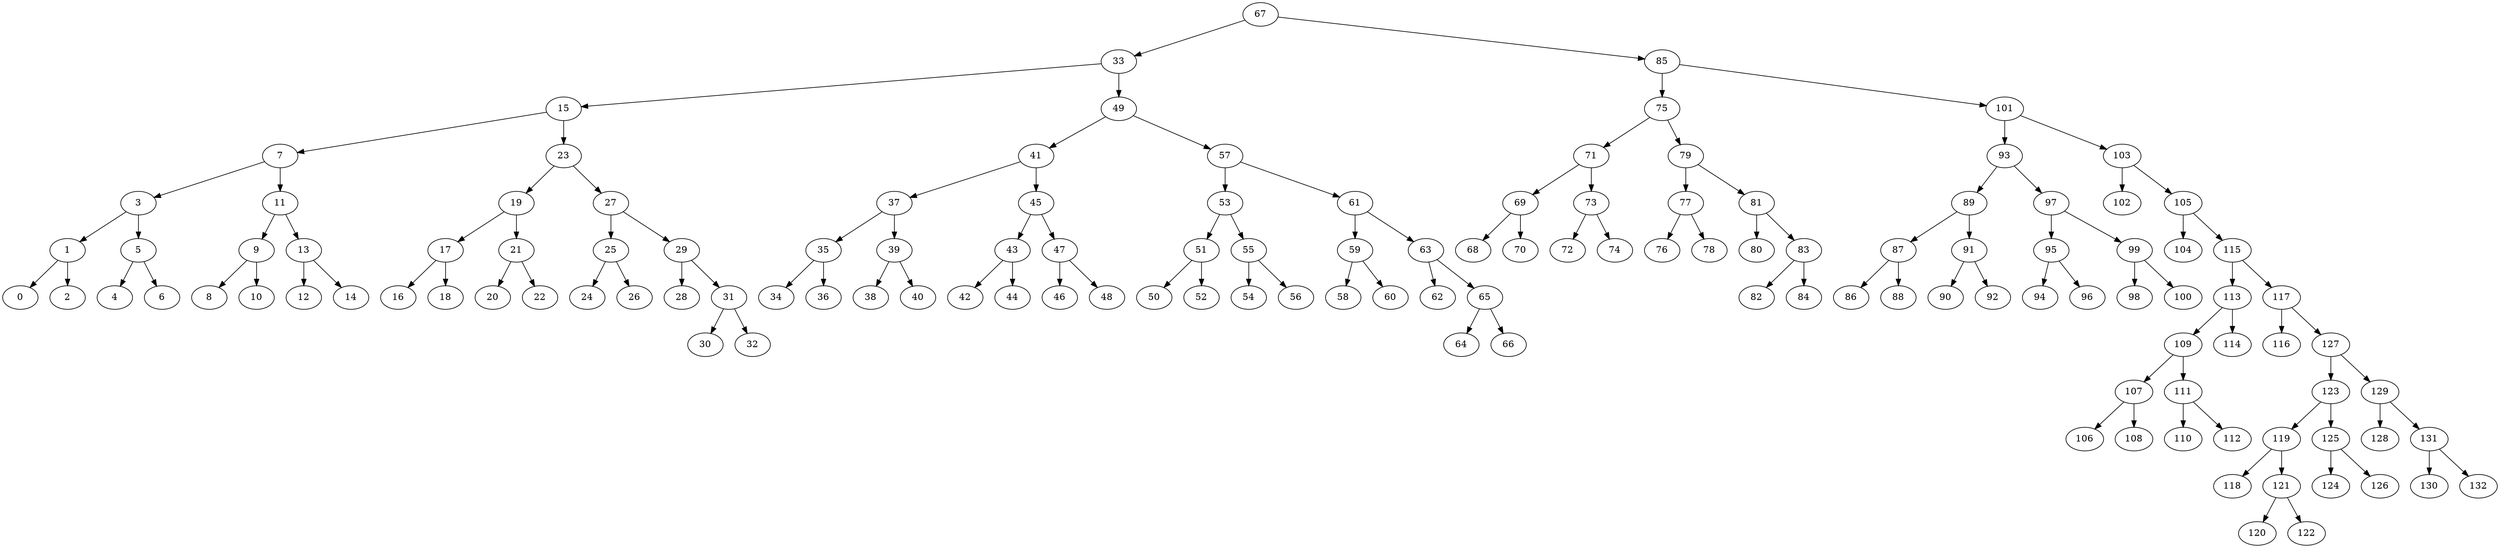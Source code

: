 // Probabilistic Circuit
digraph "prob-circuit" {
	0 [label=0]
	1 [label=1]
	2 [label=2]
	3 [label=3]
	4 [label=4]
	5 [label=5]
	6 [label=6]
	7 [label=7]
	8 [label=8]
	9 [label=9]
	10 [label=10]
	11 [label=11]
	12 [label=12]
	13 [label=13]
	14 [label=14]
	15 [label=15]
	16 [label=16]
	17 [label=17]
	18 [label=18]
	19 [label=19]
	20 [label=20]
	21 [label=21]
	22 [label=22]
	23 [label=23]
	24 [label=24]
	25 [label=25]
	26 [label=26]
	27 [label=27]
	28 [label=28]
	29 [label=29]
	30 [label=30]
	31 [label=31]
	32 [label=32]
	33 [label=33]
	34 [label=34]
	35 [label=35]
	36 [label=36]
	37 [label=37]
	38 [label=38]
	39 [label=39]
	40 [label=40]
	41 [label=41]
	42 [label=42]
	43 [label=43]
	44 [label=44]
	45 [label=45]
	46 [label=46]
	47 [label=47]
	48 [label=48]
	49 [label=49]
	50 [label=50]
	51 [label=51]
	52 [label=52]
	53 [label=53]
	54 [label=54]
	55 [label=55]
	56 [label=56]
	57 [label=57]
	58 [label=58]
	59 [label=59]
	60 [label=60]
	61 [label=61]
	62 [label=62]
	63 [label=63]
	64 [label=64]
	65 [label=65]
	66 [label=66]
	67 [label=67]
	68 [label=68]
	69 [label=69]
	70 [label=70]
	71 [label=71]
	72 [label=72]
	73 [label=73]
	74 [label=74]
	75 [label=75]
	76 [label=76]
	77 [label=77]
	78 [label=78]
	79 [label=79]
	80 [label=80]
	81 [label=81]
	82 [label=82]
	83 [label=83]
	84 [label=84]
	85 [label=85]
	86 [label=86]
	87 [label=87]
	88 [label=88]
	89 [label=89]
	90 [label=90]
	91 [label=91]
	92 [label=92]
	93 [label=93]
	94 [label=94]
	95 [label=95]
	96 [label=96]
	97 [label=97]
	98 [label=98]
	99 [label=99]
	100 [label=100]
	101 [label=101]
	102 [label=102]
	103 [label=103]
	104 [label=104]
	105 [label=105]
	106 [label=106]
	107 [label=107]
	108 [label=108]
	109 [label=109]
	110 [label=110]
	111 [label=111]
	112 [label=112]
	113 [label=113]
	114 [label=114]
	115 [label=115]
	116 [label=116]
	117 [label=117]
	118 [label=118]
	119 [label=119]
	120 [label=120]
	121 [label=121]
	122 [label=122]
	123 [label=123]
	124 [label=124]
	125 [label=125]
	126 [label=126]
	127 [label=127]
	128 [label=128]
	129 [label=129]
	130 [label=130]
	131 [label=131]
	132 [label=132]
	1 -> 0
	1 -> 2
	3 -> 1
	3 -> 5
	5 -> 4
	5 -> 6
	7 -> 3
	7 -> 11
	9 -> 8
	9 -> 10
	11 -> 9
	11 -> 13
	13 -> 12
	13 -> 14
	15 -> 7
	15 -> 23
	17 -> 16
	17 -> 18
	19 -> 17
	19 -> 21
	21 -> 20
	21 -> 22
	23 -> 19
	23 -> 27
	25 -> 24
	25 -> 26
	27 -> 25
	27 -> 29
	29 -> 28
	29 -> 31
	31 -> 30
	31 -> 32
	33 -> 15
	33 -> 49
	35 -> 34
	35 -> 36
	37 -> 35
	37 -> 39
	39 -> 38
	39 -> 40
	41 -> 37
	41 -> 45
	43 -> 42
	43 -> 44
	45 -> 43
	45 -> 47
	47 -> 46
	47 -> 48
	49 -> 41
	49 -> 57
	51 -> 50
	51 -> 52
	53 -> 51
	53 -> 55
	55 -> 54
	55 -> 56
	57 -> 53
	57 -> 61
	59 -> 58
	59 -> 60
	61 -> 59
	61 -> 63
	63 -> 62
	63 -> 65
	65 -> 64
	65 -> 66
	67 -> 33
	67 -> 85
	69 -> 68
	69 -> 70
	71 -> 69
	71 -> 73
	73 -> 72
	73 -> 74
	75 -> 71
	75 -> 79
	77 -> 76
	77 -> 78
	79 -> 77
	79 -> 81
	81 -> 80
	81 -> 83
	83 -> 82
	83 -> 84
	85 -> 75
	85 -> 101
	87 -> 86
	87 -> 88
	89 -> 87
	89 -> 91
	91 -> 90
	91 -> 92
	93 -> 89
	93 -> 97
	95 -> 94
	95 -> 96
	97 -> 95
	97 -> 99
	99 -> 98
	99 -> 100
	101 -> 93
	101 -> 103
	103 -> 102
	103 -> 105
	105 -> 104
	105 -> 115
	107 -> 106
	107 -> 108
	109 -> 107
	109 -> 111
	111 -> 110
	111 -> 112
	113 -> 109
	113 -> 114
	115 -> 113
	115 -> 117
	117 -> 116
	117 -> 127
	119 -> 118
	119 -> 121
	121 -> 120
	121 -> 122
	123 -> 119
	123 -> 125
	125 -> 124
	125 -> 126
	127 -> 123
	127 -> 129
	129 -> 128
	129 -> 131
	131 -> 130
	131 -> 132
}
